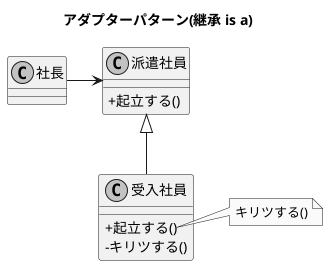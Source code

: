 @startuml 4-5-3.png
skinparam monochrome true
skinparam defaultFontName Ricty
hide footbox
skinparam classAttributeIconSize 0

title アダプターパターン(継承 is a)

class 社長 {
}

class 派遣社員 {
    +起立する()
}

class 受入社員 {
    +起立する()
    -キリツする()
}

社長 -> 派遣社員
派遣社員 <|-- 受入社員

note right of 受入社員::起立する
  キリツする()
end note

@enduml
